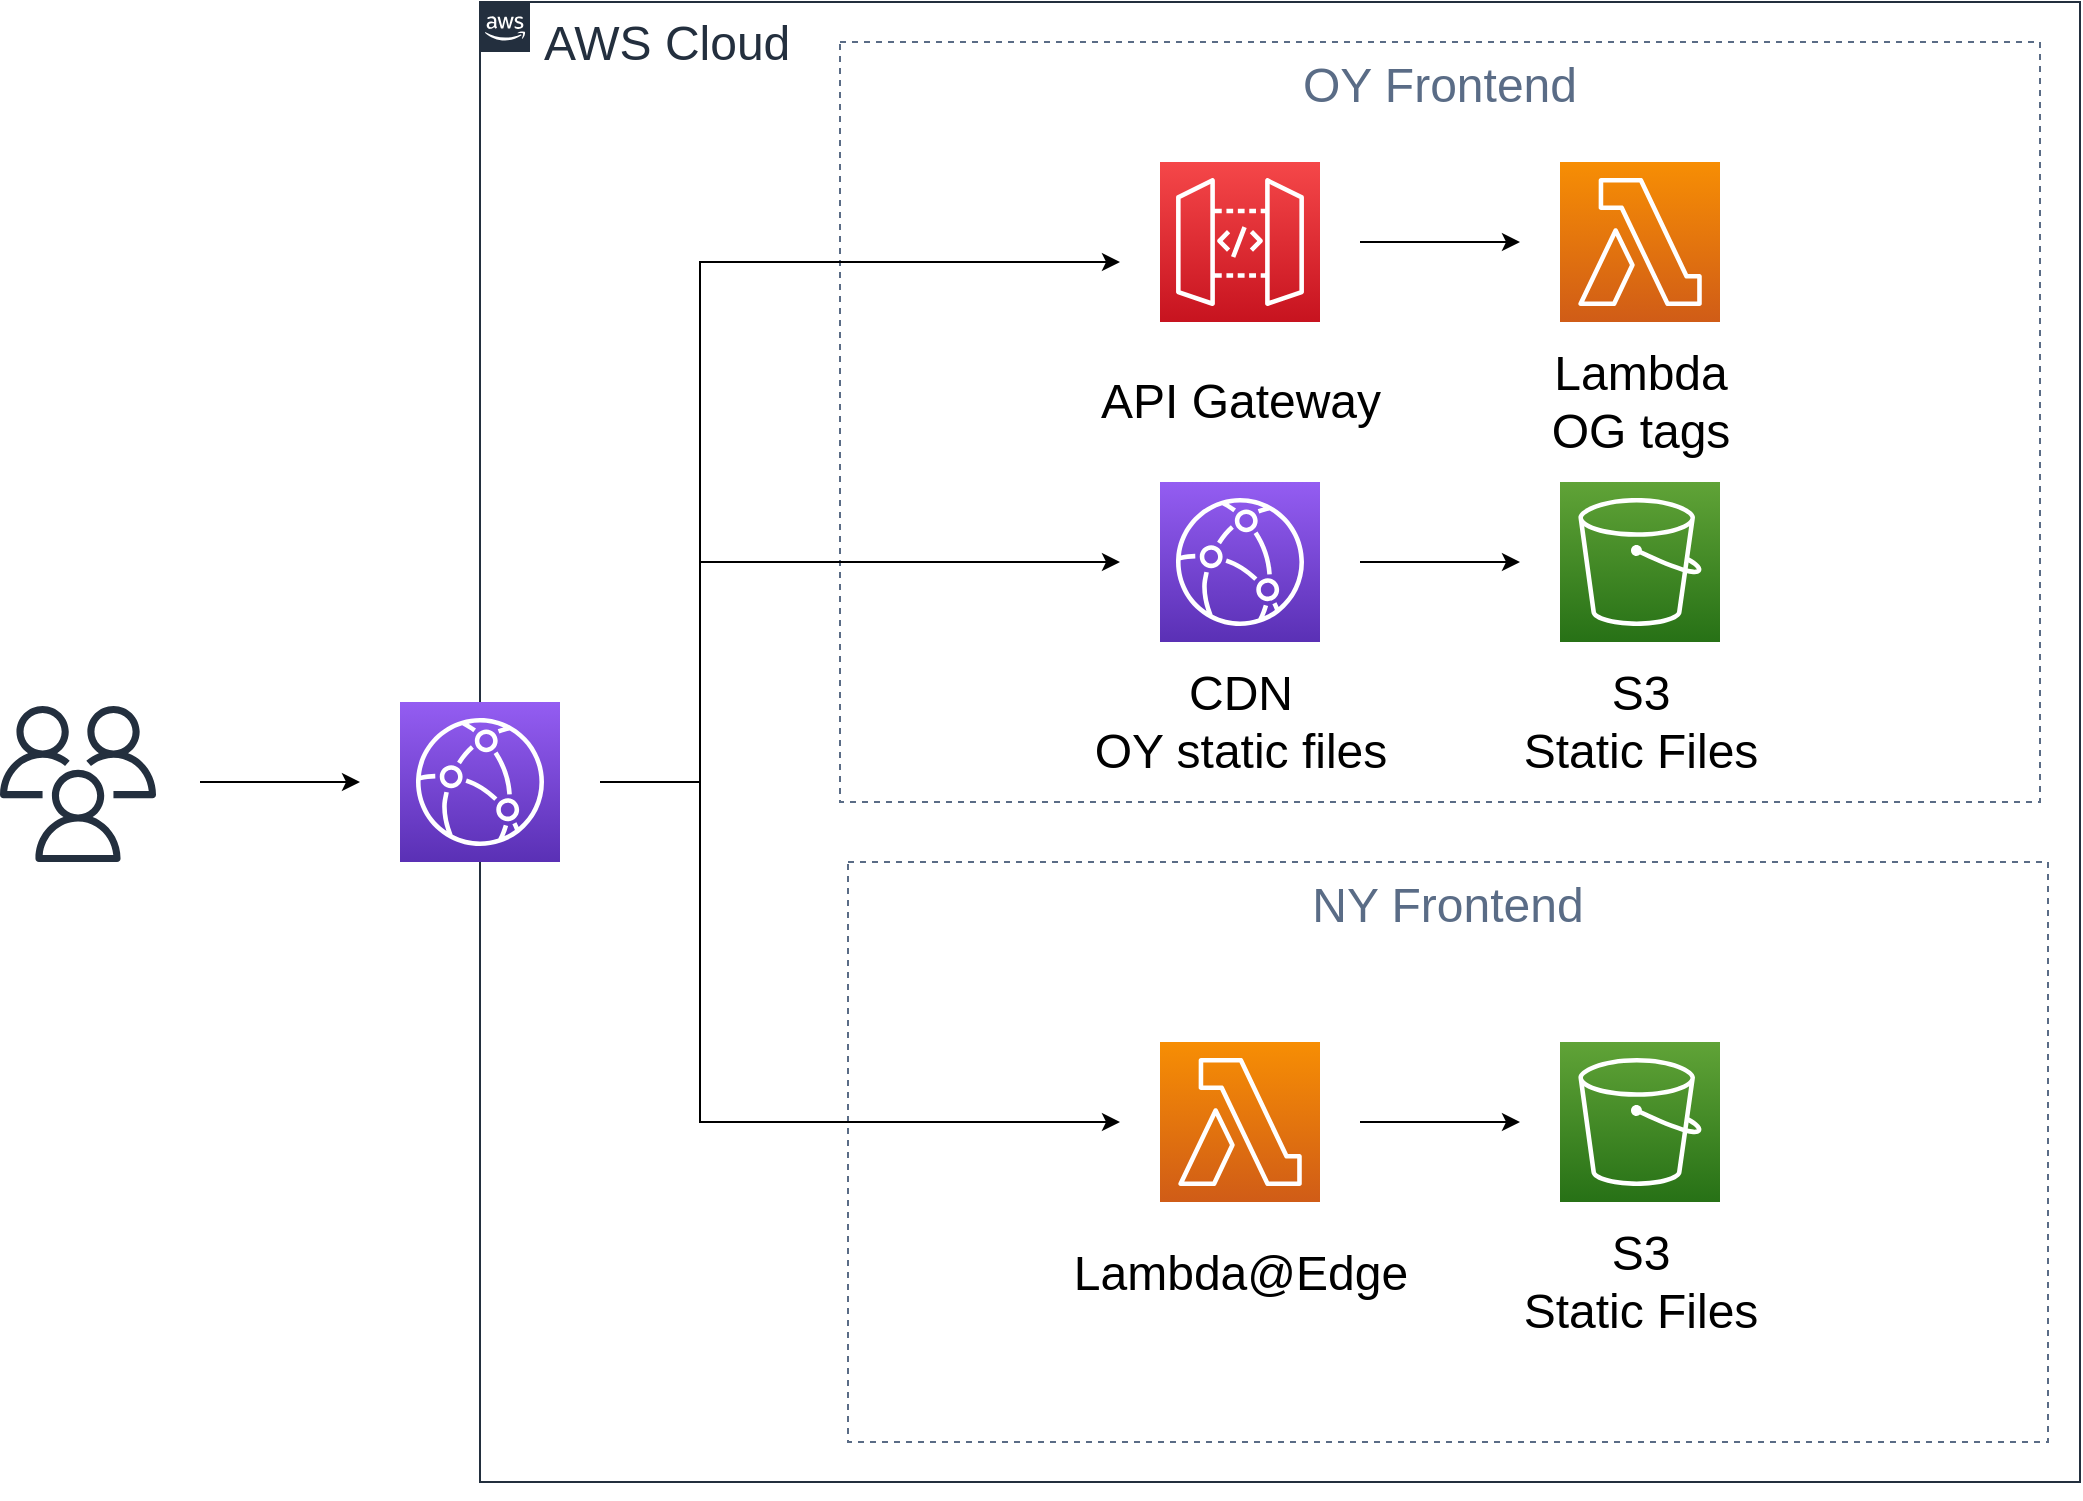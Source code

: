 <mxfile version="14.4.2" type="github">
  <diagram id="uT28PxX1EJIUsAnRgkjL" name="Page-1">
    <mxGraphModel dx="2377" dy="1335" grid="1" gridSize="10" guides="1" tooltips="1" connect="1" arrows="1" fold="1" page="1" pageScale="1" pageWidth="1169" pageHeight="827" math="0" shadow="0">
      <root>
        <mxCell id="0" />
        <mxCell id="1" parent="0" />
        <mxCell id="7_iBKBVBVYDUjh8g9yR4-42" value="NY Frontend" style="fillColor=none;strokeColor=#5A6C86;dashed=1;verticalAlign=top;fontStyle=0;fontColor=#5A6C86;fontSize=24;" parent="1" vertex="1">
          <mxGeometry x="504" y="480" width="600" height="290" as="geometry" />
        </mxCell>
        <mxCell id="7_iBKBVBVYDUjh8g9yR4-41" value="OY Frontend" style="fillColor=none;strokeColor=#5A6C86;dashed=1;verticalAlign=top;fontStyle=0;fontColor=#5A6C86;fontSize=24;" parent="1" vertex="1">
          <mxGeometry x="500" y="70" width="600" height="380" as="geometry" />
        </mxCell>
        <mxCell id="7_iBKBVBVYDUjh8g9yR4-1" value="&lt;font style=&quot;font-size: 24px&quot;&gt;AWS Cloud&lt;/font&gt;" style="points=[[0,0],[0.25,0],[0.5,0],[0.75,0],[1,0],[1,0.25],[1,0.5],[1,0.75],[1,1],[0.75,1],[0.5,1],[0.25,1],[0,1],[0,0.75],[0,0.5],[0,0.25]];outlineConnect=0;gradientColor=none;html=1;whiteSpace=wrap;fontSize=12;fontStyle=0;shape=mxgraph.aws4.group;grIcon=mxgraph.aws4.group_aws_cloud_alt;strokeColor=#232F3E;fillColor=none;verticalAlign=top;align=left;spacingLeft=30;fontColor=#232F3E;dashed=0;" parent="1" vertex="1">
          <mxGeometry x="320" y="50" width="800" height="740" as="geometry" />
        </mxCell>
        <mxCell id="7_iBKBVBVYDUjh8g9yR4-32" style="edgeStyle=orthogonalEdgeStyle;rounded=0;orthogonalLoop=1;jettySize=auto;html=1;" parent="1" edge="1">
          <mxGeometry relative="1" as="geometry">
            <mxPoint x="380" y="440" as="sourcePoint" />
            <mxPoint x="640" y="330" as="targetPoint" />
            <Array as="points">
              <mxPoint x="380" y="440" />
              <mxPoint x="430" y="440" />
              <mxPoint x="430" y="330" />
            </Array>
          </mxGeometry>
        </mxCell>
        <mxCell id="7_iBKBVBVYDUjh8g9yR4-33" style="edgeStyle=orthogonalEdgeStyle;rounded=0;orthogonalLoop=1;jettySize=auto;html=1;" parent="1" edge="1">
          <mxGeometry relative="1" as="geometry">
            <mxPoint x="380" y="440" as="sourcePoint" />
            <mxPoint x="640" y="180" as="targetPoint" />
            <Array as="points">
              <mxPoint x="430" y="440" />
              <mxPoint x="430" y="180" />
            </Array>
          </mxGeometry>
        </mxCell>
        <mxCell id="7_iBKBVBVYDUjh8g9yR4-39" style="edgeStyle=orthogonalEdgeStyle;rounded=0;orthogonalLoop=1;jettySize=auto;html=1;" parent="1" edge="1">
          <mxGeometry relative="1" as="geometry">
            <mxPoint x="380" y="440" as="sourcePoint" />
            <mxPoint x="640" y="610" as="targetPoint" />
            <Array as="points">
              <mxPoint x="380" y="440" />
              <mxPoint x="430" y="440" />
              <mxPoint x="430" y="610" />
            </Array>
          </mxGeometry>
        </mxCell>
        <mxCell id="7_iBKBVBVYDUjh8g9yR4-2" value="" style="points=[[0,0,0],[0.25,0,0],[0.5,0,0],[0.75,0,0],[1,0,0],[0,1,0],[0.25,1,0],[0.5,1,0],[0.75,1,0],[1,1,0],[0,0.25,0],[0,0.5,0],[0,0.75,0],[1,0.25,0],[1,0.5,0],[1,0.75,0]];outlineConnect=0;fontColor=#232F3E;gradientColor=#945DF2;gradientDirection=north;fillColor=#5A30B5;strokeColor=#ffffff;dashed=0;verticalLabelPosition=bottom;verticalAlign=top;align=center;html=1;fontSize=12;fontStyle=0;aspect=fixed;shape=mxgraph.aws4.resourceIcon;resIcon=mxgraph.aws4.cloudfront;" parent="1" vertex="1">
          <mxGeometry x="280" y="400" width="80" height="80" as="geometry" />
        </mxCell>
        <mxCell id="7_iBKBVBVYDUjh8g9yR4-31" style="edgeStyle=orthogonalEdgeStyle;rounded=0;orthogonalLoop=1;jettySize=auto;html=1;" parent="1" edge="1">
          <mxGeometry relative="1" as="geometry">
            <mxPoint x="760" y="330" as="sourcePoint" />
            <mxPoint x="840" y="330" as="targetPoint" />
            <Array as="points">
              <mxPoint x="770" y="330" />
              <mxPoint x="770" y="330" />
            </Array>
          </mxGeometry>
        </mxCell>
        <mxCell id="7_iBKBVBVYDUjh8g9yR4-3" value="" style="points=[[0,0,0],[0.25,0,0],[0.5,0,0],[0.75,0,0],[1,0,0],[0,1,0],[0.25,1,0],[0.5,1,0],[0.75,1,0],[1,1,0],[0,0.25,0],[0,0.5,0],[0,0.75,0],[1,0.25,0],[1,0.5,0],[1,0.75,0]];outlineConnect=0;fontColor=#232F3E;gradientColor=#945DF2;gradientDirection=north;fillColor=#5A30B5;strokeColor=#ffffff;dashed=0;verticalLabelPosition=bottom;verticalAlign=top;align=center;html=1;fontSize=12;fontStyle=0;aspect=fixed;shape=mxgraph.aws4.resourceIcon;resIcon=mxgraph.aws4.cloudfront;" parent="1" vertex="1">
          <mxGeometry x="660" y="290" width="80" height="80" as="geometry" />
        </mxCell>
        <mxCell id="7_iBKBVBVYDUjh8g9yR4-8" style="edgeStyle=orthogonalEdgeStyle;rounded=0;orthogonalLoop=1;jettySize=auto;html=1;exitX=0.5;exitY=1;exitDx=0;exitDy=0;" parent="1" source="7_iBKBVBVYDUjh8g9yR4-1" target="7_iBKBVBVYDUjh8g9yR4-1" edge="1">
          <mxGeometry relative="1" as="geometry" />
        </mxCell>
        <mxCell id="7_iBKBVBVYDUjh8g9yR4-10" value="" style="points=[[0,0,0],[0.25,0,0],[0.5,0,0],[0.75,0,0],[1,0,0],[0,1,0],[0.25,1,0],[0.5,1,0],[0.75,1,0],[1,1,0],[0,0.25,0],[0,0.5,0],[0,0.75,0],[1,0.25,0],[1,0.5,0],[1,0.75,0]];outlineConnect=0;fontColor=#232F3E;gradientColor=#60A337;gradientDirection=north;fillColor=#277116;strokeColor=#ffffff;dashed=0;verticalLabelPosition=bottom;verticalAlign=top;align=center;html=1;fontSize=12;fontStyle=0;aspect=fixed;shape=mxgraph.aws4.resourceIcon;resIcon=mxgraph.aws4.s3;" parent="1" vertex="1">
          <mxGeometry x="860" y="290" width="80" height="80" as="geometry" />
        </mxCell>
        <mxCell id="7_iBKBVBVYDUjh8g9yR4-25" style="edgeStyle=orthogonalEdgeStyle;rounded=0;orthogonalLoop=1;jettySize=auto;html=1;" parent="1" edge="1">
          <mxGeometry relative="1" as="geometry">
            <mxPoint x="760" y="170" as="sourcePoint" />
            <mxPoint x="840" y="170" as="targetPoint" />
          </mxGeometry>
        </mxCell>
        <mxCell id="7_iBKBVBVYDUjh8g9yR4-11" value="" style="points=[[0,0,0],[0.25,0,0],[0.5,0,0],[0.75,0,0],[1,0,0],[0,1,0],[0.25,1,0],[0.5,1,0],[0.75,1,0],[1,1,0],[0,0.25,0],[0,0.5,0],[0,0.75,0],[1,0.25,0],[1,0.5,0],[1,0.75,0]];outlineConnect=0;fontColor=#232F3E;gradientColor=#F54749;gradientDirection=north;fillColor=#C7131F;strokeColor=#ffffff;dashed=0;verticalLabelPosition=bottom;verticalAlign=top;align=center;html=1;fontSize=12;fontStyle=0;aspect=fixed;shape=mxgraph.aws4.resourceIcon;resIcon=mxgraph.aws4.api_gateway;" parent="1" vertex="1">
          <mxGeometry x="660" y="130" width="80" height="80" as="geometry" />
        </mxCell>
        <mxCell id="7_iBKBVBVYDUjh8g9yR4-12" value="" style="points=[[0,0,0],[0.25,0,0],[0.5,0,0],[0.75,0,0],[1,0,0],[0,1,0],[0.25,1,0],[0.5,1,0],[0.75,1,0],[1,1,0],[0,0.25,0],[0,0.5,0],[0,0.75,0],[1,0.25,0],[1,0.5,0],[1,0.75,0]];outlineConnect=0;fontColor=#232F3E;gradientColor=#F78E04;gradientDirection=north;fillColor=#D05C17;strokeColor=#ffffff;dashed=0;verticalLabelPosition=bottom;verticalAlign=top;align=center;html=1;fontSize=12;fontStyle=0;aspect=fixed;shape=mxgraph.aws4.resourceIcon;resIcon=mxgraph.aws4.lambda;" parent="1" vertex="1">
          <mxGeometry x="860" y="130" width="80" height="80" as="geometry" />
        </mxCell>
        <mxCell id="7_iBKBVBVYDUjh8g9yR4-28" value="&lt;font style=&quot;font-size: 24px&quot;&gt;API Gateway&lt;/font&gt;" style="text;html=1;resizable=0;autosize=1;align=center;verticalAlign=middle;points=[];fillColor=none;strokeColor=none;rounded=0;" parent="1" vertex="1">
          <mxGeometry x="620" y="240" width="160" height="20" as="geometry" />
        </mxCell>
        <mxCell id="7_iBKBVBVYDUjh8g9yR4-29" value="&lt;font style=&quot;font-size: 24px&quot;&gt;Lambda&lt;br&gt;OG tags&lt;br&gt;&lt;/font&gt;" style="text;html=1;resizable=0;autosize=1;align=center;verticalAlign=middle;points=[];fillColor=none;strokeColor=none;rounded=0;" parent="1" vertex="1">
          <mxGeometry x="850" y="230" width="100" height="40" as="geometry" />
        </mxCell>
        <mxCell id="7_iBKBVBVYDUjh8g9yR4-30" value="&lt;font style=&quot;font-size: 24px&quot;&gt;S3&lt;br&gt;Static Files&lt;br&gt;&lt;/font&gt;" style="text;html=1;resizable=0;autosize=1;align=center;verticalAlign=middle;points=[];fillColor=none;strokeColor=none;rounded=0;" parent="1" vertex="1">
          <mxGeometry x="835" y="390" width="130" height="40" as="geometry" />
        </mxCell>
        <mxCell id="7_iBKBVBVYDUjh8g9yR4-34" value="&lt;font style=&quot;font-size: 24px&quot;&gt;CDN&lt;br&gt;OY static files&lt;br&gt;&lt;/font&gt;" style="text;html=1;resizable=0;autosize=1;align=center;verticalAlign=middle;points=[];fillColor=none;strokeColor=none;rounded=0;" parent="1" vertex="1">
          <mxGeometry x="620" y="390" width="160" height="40" as="geometry" />
        </mxCell>
        <mxCell id="7_iBKBVBVYDUjh8g9yR4-35" value="" style="points=[[0,0,0],[0.25,0,0],[0.5,0,0],[0.75,0,0],[1,0,0],[0,1,0],[0.25,1,0],[0.5,1,0],[0.75,1,0],[1,1,0],[0,0.25,0],[0,0.5,0],[0,0.75,0],[1,0.25,0],[1,0.5,0],[1,0.75,0]];outlineConnect=0;fontColor=#232F3E;gradientColor=#60A337;gradientDirection=north;fillColor=#277116;strokeColor=#ffffff;dashed=0;verticalLabelPosition=bottom;verticalAlign=top;align=center;html=1;fontSize=12;fontStyle=0;aspect=fixed;shape=mxgraph.aws4.resourceIcon;resIcon=mxgraph.aws4.s3;" parent="1" vertex="1">
          <mxGeometry x="860" y="570" width="80" height="80" as="geometry" />
        </mxCell>
        <mxCell id="7_iBKBVBVYDUjh8g9yR4-40" style="edgeStyle=orthogonalEdgeStyle;rounded=0;orthogonalLoop=1;jettySize=auto;html=1;" parent="1" edge="1">
          <mxGeometry relative="1" as="geometry">
            <mxPoint x="760" y="610" as="sourcePoint" />
            <mxPoint x="840" y="610" as="targetPoint" />
          </mxGeometry>
        </mxCell>
        <mxCell id="7_iBKBVBVYDUjh8g9yR4-36" value="" style="points=[[0,0,0],[0.25,0,0],[0.5,0,0],[0.75,0,0],[1,0,0],[0,1,0],[0.25,1,0],[0.5,1,0],[0.75,1,0],[1,1,0],[0,0.25,0],[0,0.5,0],[0,0.75,0],[1,0.25,0],[1,0.5,0],[1,0.75,0]];outlineConnect=0;fontColor=#232F3E;gradientColor=#F78E04;gradientDirection=north;fillColor=#D05C17;strokeColor=#ffffff;dashed=0;verticalLabelPosition=bottom;verticalAlign=top;align=center;html=1;fontSize=12;fontStyle=0;aspect=fixed;shape=mxgraph.aws4.resourceIcon;resIcon=mxgraph.aws4.lambda;" parent="1" vertex="1">
          <mxGeometry x="660" y="570" width="80" height="80" as="geometry" />
        </mxCell>
        <mxCell id="7_iBKBVBVYDUjh8g9yR4-37" value="&lt;font style=&quot;font-size: 24px&quot;&gt;Lambda@Edge&lt;br&gt;&lt;br&gt;&lt;/font&gt;" style="text;html=1;resizable=0;autosize=1;align=center;verticalAlign=middle;points=[];fillColor=none;strokeColor=none;rounded=0;" parent="1" vertex="1">
          <mxGeometry x="610" y="680" width="180" height="40" as="geometry" />
        </mxCell>
        <mxCell id="7_iBKBVBVYDUjh8g9yR4-38" value="&lt;font style=&quot;font-size: 24px&quot;&gt;S3&lt;br&gt;Static Files&lt;br&gt;&lt;/font&gt;" style="text;html=1;resizable=0;autosize=1;align=center;verticalAlign=middle;points=[];fillColor=none;strokeColor=none;rounded=0;" parent="1" vertex="1">
          <mxGeometry x="835" y="670" width="130" height="40" as="geometry" />
        </mxCell>
        <mxCell id="7_iBKBVBVYDUjh8g9yR4-46" style="edgeStyle=orthogonalEdgeStyle;rounded=0;jumpStyle=arc;orthogonalLoop=1;jettySize=auto;html=1;fontSize=24;" parent="1" edge="1">
          <mxGeometry relative="1" as="geometry">
            <mxPoint x="180" y="440" as="sourcePoint" />
            <mxPoint x="260" y="440" as="targetPoint" />
          </mxGeometry>
        </mxCell>
        <mxCell id="7_iBKBVBVYDUjh8g9yR4-45" value="" style="outlineConnect=0;fontColor=#232F3E;gradientColor=none;fillColor=#232F3E;strokeColor=none;dashed=0;verticalLabelPosition=bottom;verticalAlign=top;align=center;html=1;fontSize=12;fontStyle=0;aspect=fixed;pointerEvents=1;shape=mxgraph.aws4.users;" parent="1" vertex="1">
          <mxGeometry x="80" y="402" width="78" height="78" as="geometry" />
        </mxCell>
      </root>
    </mxGraphModel>
  </diagram>
</mxfile>

